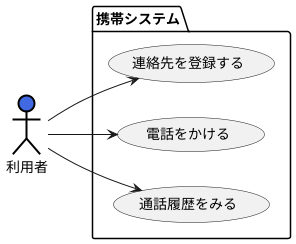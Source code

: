 @startuml ユースケース図
left to right direction
actor 利用者 #4169e1;line:black;line.bold;
package 携帯システム {
usecase 連絡先を登録する
usecase 電話をかける
usecase 通話履歴をみる
}
利用者 --> 連絡先を登録する
利用者 --> 電話をかける
利用者 --> 通話履歴をみる
@enduml
